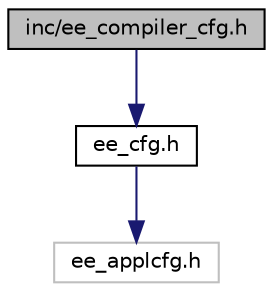 digraph "inc/ee_compiler_cfg.h"
{
 // LATEX_PDF_SIZE
  edge [fontname="Helvetica",fontsize="10",labelfontname="Helvetica",labelfontsize="10"];
  node [fontname="Helvetica",fontsize="10",shape=record];
  Node1 [label="inc/ee_compiler_cfg.h",height=0.2,width=0.4,color="black", fillcolor="grey75", style="filled", fontcolor="black",tooltip="Compilers Cfg Collector."];
  Node1 -> Node2 [color="midnightblue",fontsize="10",style="solid",fontname="Helvetica"];
  Node2 [label="ee_cfg.h",height=0.2,width=0.4,color="black", fillcolor="white", style="filled",URL="$ee__cfg_8h.html",tooltip="Common Configuration Collector."];
  Node2 -> Node3 [color="midnightblue",fontsize="10",style="solid",fontname="Helvetica"];
  Node3 [label="ee_applcfg.h",height=0.2,width=0.4,color="grey75", fillcolor="white", style="filled",tooltip=" "];
}
